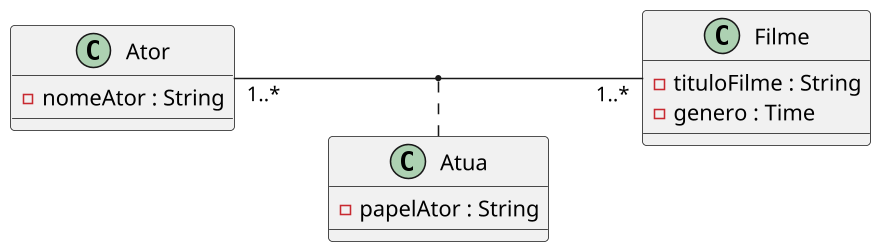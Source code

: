 @startuml

skinparam defaultFontName "Source Code Pro"
skinparam dpi 150

left to right direction

Ator "1..*" -- "1..*" Filme
(Ator, Filme) .. Atua

class Ator {
  - nomeAtor : String
}

class Filme {
  - tituloFilme : String
  - genero : Time
}

class Atua {
  - papelAtor : String
}

@enduml